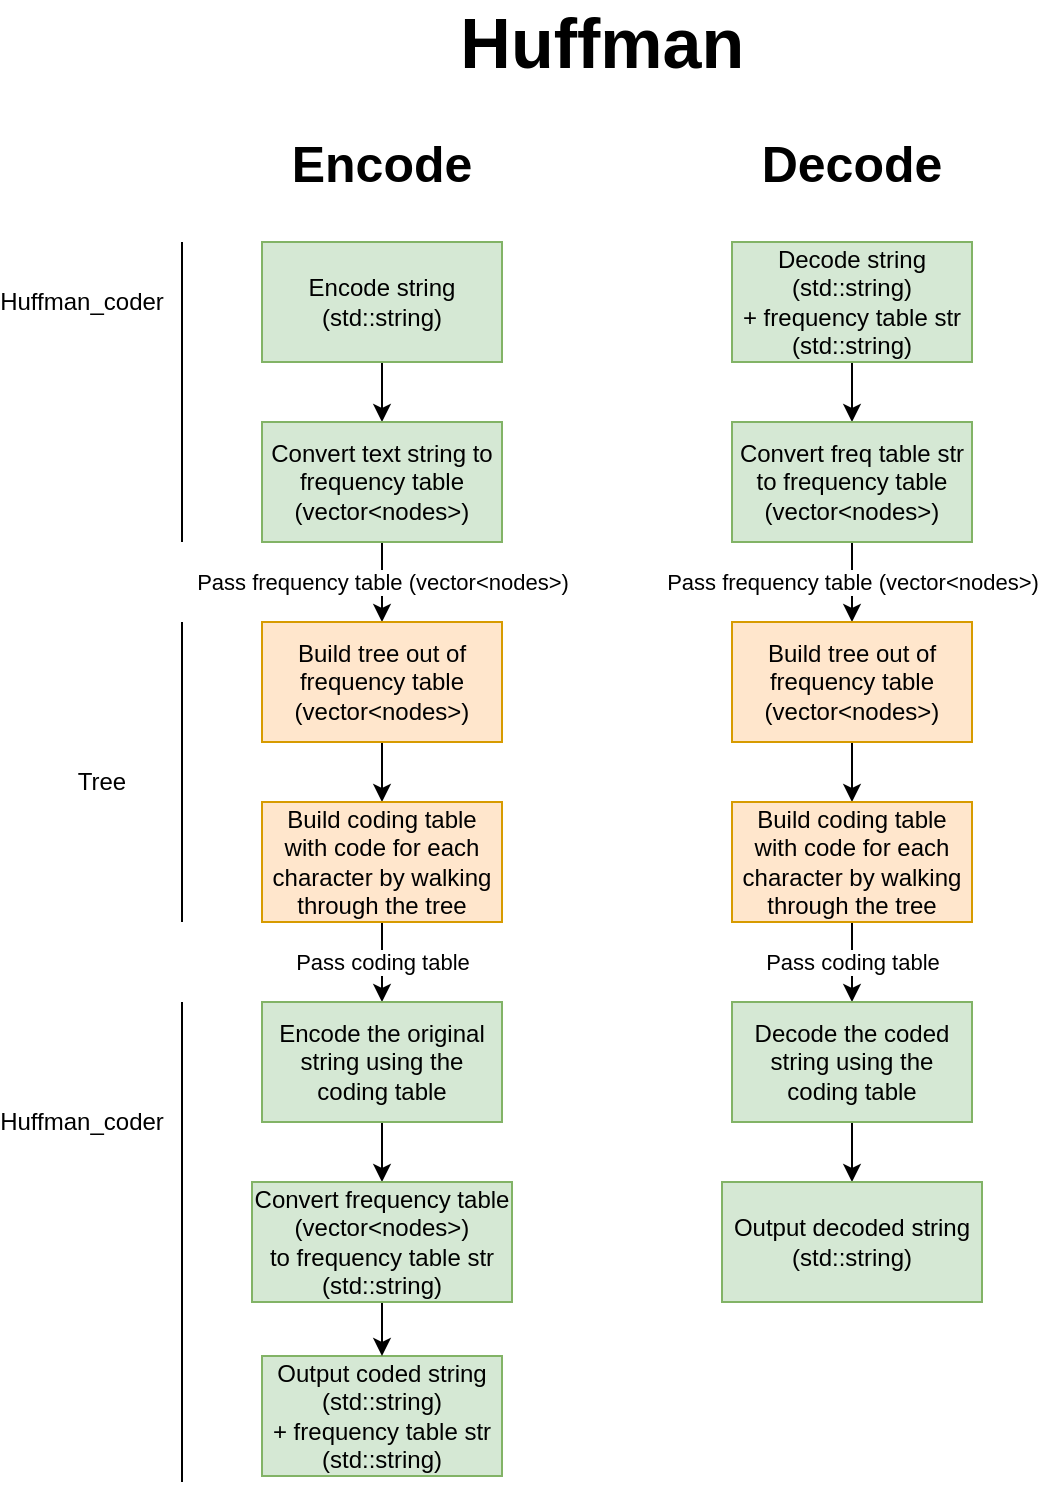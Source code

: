 <mxfile version="13.9.9" type="device"><diagram id="-QB8AHoAktaSA8Za1m6S" name="Page-1"><mxGraphModel dx="1258" dy="850" grid="1" gridSize="10" guides="1" tooltips="1" connect="1" arrows="1" fold="1" page="1" pageScale="1" pageWidth="2336" pageHeight="1654" math="0" shadow="0"><root><mxCell id="0"/><mxCell id="1" parent="0"/><mxCell id="OQTh2BvPFqlkMfqsbWlU-8" style="edgeStyle=orthogonalEdgeStyle;rounded=0;orthogonalLoop=1;jettySize=auto;html=1;exitX=0.5;exitY=1;exitDx=0;exitDy=0;entryX=0.5;entryY=0;entryDx=0;entryDy=0;" edge="1" parent="1" source="OQTh2BvPFqlkMfqsbWlU-1" target="OQTh2BvPFqlkMfqsbWlU-2"><mxGeometry relative="1" as="geometry"/></mxCell><mxCell id="OQTh2BvPFqlkMfqsbWlU-1" value="Encode string (std::string)" style="rounded=0;whiteSpace=wrap;html=1;fillColor=#d5e8d4;strokeColor=#82b366;" vertex="1" parent="1"><mxGeometry x="360" y="240" width="120" height="60" as="geometry"/></mxCell><mxCell id="OQTh2BvPFqlkMfqsbWlU-9" value="Pass frequency table (vector&amp;lt;nodes&amp;gt;)" style="edgeStyle=orthogonalEdgeStyle;rounded=0;orthogonalLoop=1;jettySize=auto;html=1;exitX=0.5;exitY=1;exitDx=0;exitDy=0;entryX=0.5;entryY=0;entryDx=0;entryDy=0;" edge="1" parent="1" source="OQTh2BvPFqlkMfqsbWlU-2" target="OQTh2BvPFqlkMfqsbWlU-3"><mxGeometry relative="1" as="geometry"/></mxCell><mxCell id="OQTh2BvPFqlkMfqsbWlU-2" value="Convert text string to frequency table (vector&amp;lt;nodes&amp;gt;)" style="rounded=0;whiteSpace=wrap;html=1;fillColor=#d5e8d4;strokeColor=#82b366;" vertex="1" parent="1"><mxGeometry x="360" y="330" width="120" height="60" as="geometry"/></mxCell><mxCell id="OQTh2BvPFqlkMfqsbWlU-10" style="edgeStyle=orthogonalEdgeStyle;rounded=0;orthogonalLoop=1;jettySize=auto;html=1;exitX=0.5;exitY=1;exitDx=0;exitDy=0;entryX=0.5;entryY=0;entryDx=0;entryDy=0;" edge="1" parent="1" source="OQTh2BvPFqlkMfqsbWlU-3" target="OQTh2BvPFqlkMfqsbWlU-4"><mxGeometry relative="1" as="geometry"/></mxCell><mxCell id="OQTh2BvPFqlkMfqsbWlU-3" value="Build tree out of frequency table (vector&amp;lt;nodes&amp;gt;)" style="rounded=0;whiteSpace=wrap;html=1;fillColor=#ffe6cc;strokeColor=#d79b00;" vertex="1" parent="1"><mxGeometry x="360" y="430" width="120" height="60" as="geometry"/></mxCell><mxCell id="OQTh2BvPFqlkMfqsbWlU-11" value="Pass coding table" style="edgeStyle=orthogonalEdgeStyle;rounded=0;orthogonalLoop=1;jettySize=auto;html=1;exitX=0.5;exitY=1;exitDx=0;exitDy=0;entryX=0.5;entryY=0;entryDx=0;entryDy=0;" edge="1" parent="1" source="OQTh2BvPFqlkMfqsbWlU-4" target="OQTh2BvPFqlkMfqsbWlU-6"><mxGeometry relative="1" as="geometry"/></mxCell><mxCell id="OQTh2BvPFqlkMfqsbWlU-4" value="Build coding table with code for each character by walking through the tree" style="rounded=0;whiteSpace=wrap;html=1;fillColor=#ffe6cc;strokeColor=#d79b00;" vertex="1" parent="1"><mxGeometry x="360" y="520" width="120" height="60" as="geometry"/></mxCell><mxCell id="OQTh2BvPFqlkMfqsbWlU-5" value="&lt;font size=&quot;1&quot;&gt;&lt;b style=&quot;font-size: 35px&quot;&gt;Huffman&amp;nbsp;&lt;/b&gt;&lt;/font&gt;" style="text;html=1;strokeColor=none;fillColor=none;align=center;verticalAlign=middle;whiteSpace=wrap;rounded=0;" vertex="1" parent="1"><mxGeometry x="450" y="120" width="170" height="40" as="geometry"/></mxCell><mxCell id="OQTh2BvPFqlkMfqsbWlU-40" style="edgeStyle=orthogonalEdgeStyle;rounded=0;orthogonalLoop=1;jettySize=auto;html=1;exitX=0.5;exitY=1;exitDx=0;exitDy=0;entryX=0.5;entryY=0;entryDx=0;entryDy=0;" edge="1" parent="1" source="OQTh2BvPFqlkMfqsbWlU-6" target="OQTh2BvPFqlkMfqsbWlU-39"><mxGeometry relative="1" as="geometry"/></mxCell><mxCell id="OQTh2BvPFqlkMfqsbWlU-6" value="Encode the original string using the coding table" style="rounded=0;whiteSpace=wrap;html=1;fillColor=#d5e8d4;strokeColor=#82b366;" vertex="1" parent="1"><mxGeometry x="360" y="620" width="120" height="60" as="geometry"/></mxCell><mxCell id="OQTh2BvPFqlkMfqsbWlU-7" value="Output coded string (std::string)&lt;br&gt;+ frequency table str (std::string)" style="rounded=0;whiteSpace=wrap;html=1;fillColor=#d5e8d4;strokeColor=#82b366;" vertex="1" parent="1"><mxGeometry x="360" y="797" width="120" height="60" as="geometry"/></mxCell><mxCell id="OQTh2BvPFqlkMfqsbWlU-13" value="Tree" style="text;html=1;strokeColor=none;fillColor=none;align=center;verticalAlign=middle;whiteSpace=wrap;rounded=0;" vertex="1" parent="1"><mxGeometry x="260" y="500" width="40" height="20" as="geometry"/></mxCell><mxCell id="OQTh2BvPFqlkMfqsbWlU-14" value="Huffman_coder" style="text;html=1;strokeColor=none;fillColor=none;align=center;verticalAlign=middle;whiteSpace=wrap;rounded=0;" vertex="1" parent="1"><mxGeometry x="250" y="260" width="40" height="20" as="geometry"/></mxCell><mxCell id="OQTh2BvPFqlkMfqsbWlU-15" value="Huffman_coder" style="text;html=1;strokeColor=none;fillColor=none;align=center;verticalAlign=middle;whiteSpace=wrap;rounded=0;" vertex="1" parent="1"><mxGeometry x="250" y="670" width="40" height="20" as="geometry"/></mxCell><mxCell id="OQTh2BvPFqlkMfqsbWlU-16" value="" style="endArrow=none;html=1;" edge="1" parent="1"><mxGeometry width="50" height="50" relative="1" as="geometry"><mxPoint x="320" y="580" as="sourcePoint"/><mxPoint x="320" y="430" as="targetPoint"/></mxGeometry></mxCell><mxCell id="OQTh2BvPFqlkMfqsbWlU-17" value="" style="endArrow=none;html=1;" edge="1" parent="1"><mxGeometry width="50" height="50" relative="1" as="geometry"><mxPoint x="320" y="390" as="sourcePoint"/><mxPoint x="320" y="240" as="targetPoint"/></mxGeometry></mxCell><mxCell id="OQTh2BvPFqlkMfqsbWlU-18" value="" style="endArrow=none;html=1;" edge="1" parent="1"><mxGeometry width="50" height="50" relative="1" as="geometry"><mxPoint x="320" y="860" as="sourcePoint"/><mxPoint x="320" y="620" as="targetPoint"/></mxGeometry></mxCell><mxCell id="OQTh2BvPFqlkMfqsbWlU-38" style="edgeStyle=orthogonalEdgeStyle;rounded=0;orthogonalLoop=1;jettySize=auto;html=1;exitX=0.5;exitY=1;exitDx=0;exitDy=0;entryX=0.5;entryY=0;entryDx=0;entryDy=0;" edge="1" parent="1" source="OQTh2BvPFqlkMfqsbWlU-20" target="OQTh2BvPFqlkMfqsbWlU-22"><mxGeometry relative="1" as="geometry"/></mxCell><mxCell id="OQTh2BvPFqlkMfqsbWlU-20" value="Decode string&lt;br&gt;(std::string)&lt;br&gt;+ frequency table str (std::string)" style="rounded=0;whiteSpace=wrap;html=1;fillColor=#d5e8d4;strokeColor=#82b366;" vertex="1" parent="1"><mxGeometry x="595" y="240" width="120" height="60" as="geometry"/></mxCell><mxCell id="OQTh2BvPFqlkMfqsbWlU-25" value="Pass frequency table (vector&amp;lt;nodes&amp;gt;)" style="edgeStyle=orthogonalEdgeStyle;rounded=0;orthogonalLoop=1;jettySize=auto;html=1;exitX=0.5;exitY=1;exitDx=0;exitDy=0;entryX=0.5;entryY=0;entryDx=0;entryDy=0;" edge="1" parent="1" source="OQTh2BvPFqlkMfqsbWlU-22" target="OQTh2BvPFqlkMfqsbWlU-24"><mxGeometry relative="1" as="geometry"/></mxCell><mxCell id="OQTh2BvPFqlkMfqsbWlU-22" value="Convert freq table str to frequency table (vector&amp;lt;nodes&amp;gt;)" style="rounded=0;whiteSpace=wrap;html=1;fillColor=#d5e8d4;strokeColor=#82b366;" vertex="1" parent="1"><mxGeometry x="595" y="330" width="120" height="60" as="geometry"/></mxCell><mxCell id="OQTh2BvPFqlkMfqsbWlU-27" style="edgeStyle=orthogonalEdgeStyle;rounded=0;orthogonalLoop=1;jettySize=auto;html=1;exitX=0.5;exitY=1;exitDx=0;exitDy=0;entryX=0.5;entryY=0;entryDx=0;entryDy=0;" edge="1" parent="1" source="OQTh2BvPFqlkMfqsbWlU-24" target="OQTh2BvPFqlkMfqsbWlU-26"><mxGeometry relative="1" as="geometry"/></mxCell><mxCell id="OQTh2BvPFqlkMfqsbWlU-24" value="Build tree out of frequency table (vector&amp;lt;nodes&amp;gt;)" style="rounded=0;whiteSpace=wrap;html=1;fillColor=#ffe6cc;strokeColor=#d79b00;" vertex="1" parent="1"><mxGeometry x="595" y="430" width="120" height="60" as="geometry"/></mxCell><mxCell id="OQTh2BvPFqlkMfqsbWlU-31" value="Pass coding table" style="edgeStyle=orthogonalEdgeStyle;rounded=0;orthogonalLoop=1;jettySize=auto;html=1;exitX=0.5;exitY=1;exitDx=0;exitDy=0;entryX=0.5;entryY=0;entryDx=0;entryDy=0;" edge="1" parent="1" source="OQTh2BvPFqlkMfqsbWlU-26" target="OQTh2BvPFqlkMfqsbWlU-28"><mxGeometry relative="1" as="geometry"/></mxCell><mxCell id="OQTh2BvPFqlkMfqsbWlU-26" value="Build coding table with code for each character by walking through the tree" style="rounded=0;whiteSpace=wrap;html=1;fillColor=#ffe6cc;strokeColor=#d79b00;" vertex="1" parent="1"><mxGeometry x="595" y="520" width="120" height="60" as="geometry"/></mxCell><mxCell id="OQTh2BvPFqlkMfqsbWlU-30" style="edgeStyle=orthogonalEdgeStyle;rounded=0;orthogonalLoop=1;jettySize=auto;html=1;exitX=0.5;exitY=1;exitDx=0;exitDy=0;entryX=0.5;entryY=0;entryDx=0;entryDy=0;" edge="1" parent="1" source="OQTh2BvPFqlkMfqsbWlU-28" target="OQTh2BvPFqlkMfqsbWlU-29"><mxGeometry relative="1" as="geometry"/></mxCell><mxCell id="OQTh2BvPFqlkMfqsbWlU-28" value="Decode the coded string using the coding table" style="rounded=0;whiteSpace=wrap;html=1;fillColor=#d5e8d4;strokeColor=#82b366;" vertex="1" parent="1"><mxGeometry x="595" y="620" width="120" height="60" as="geometry"/></mxCell><mxCell id="OQTh2BvPFqlkMfqsbWlU-29" value="Output decoded string (std::string)" style="rounded=0;whiteSpace=wrap;html=1;fillColor=#d5e8d4;strokeColor=#82b366;" vertex="1" parent="1"><mxGeometry x="590" y="710" width="130" height="60" as="geometry"/></mxCell><mxCell id="OQTh2BvPFqlkMfqsbWlU-35" value="&lt;font style=&quot;font-size: 25px&quot;&gt;&lt;b&gt;Encode&lt;/b&gt;&lt;/font&gt;" style="text;html=1;strokeColor=none;fillColor=none;align=center;verticalAlign=middle;whiteSpace=wrap;rounded=0;" vertex="1" parent="1"><mxGeometry x="335" y="180" width="170" height="40" as="geometry"/></mxCell><mxCell id="OQTh2BvPFqlkMfqsbWlU-36" value="&lt;font style=&quot;font-size: 25px&quot;&gt;&lt;b&gt;Decode&lt;/b&gt;&lt;/font&gt;" style="text;html=1;strokeColor=none;fillColor=none;align=center;verticalAlign=middle;whiteSpace=wrap;rounded=0;" vertex="1" parent="1"><mxGeometry x="570" y="180" width="170" height="40" as="geometry"/></mxCell><mxCell id="OQTh2BvPFqlkMfqsbWlU-41" style="edgeStyle=orthogonalEdgeStyle;rounded=0;orthogonalLoop=1;jettySize=auto;html=1;exitX=0.5;exitY=1;exitDx=0;exitDy=0;entryX=0.5;entryY=0;entryDx=0;entryDy=0;" edge="1" parent="1" source="OQTh2BvPFqlkMfqsbWlU-39" target="OQTh2BvPFqlkMfqsbWlU-7"><mxGeometry relative="1" as="geometry"/></mxCell><mxCell id="OQTh2BvPFqlkMfqsbWlU-39" value="Convert frequency table &lt;br&gt;(vector&amp;lt;nodes&amp;gt;) &lt;br&gt;to frequency table str&lt;br&gt;(std::string)" style="rounded=0;whiteSpace=wrap;html=1;fillColor=#d5e8d4;strokeColor=#82b366;" vertex="1" parent="1"><mxGeometry x="355" y="710" width="130" height="60" as="geometry"/></mxCell></root></mxGraphModel></diagram></mxfile>